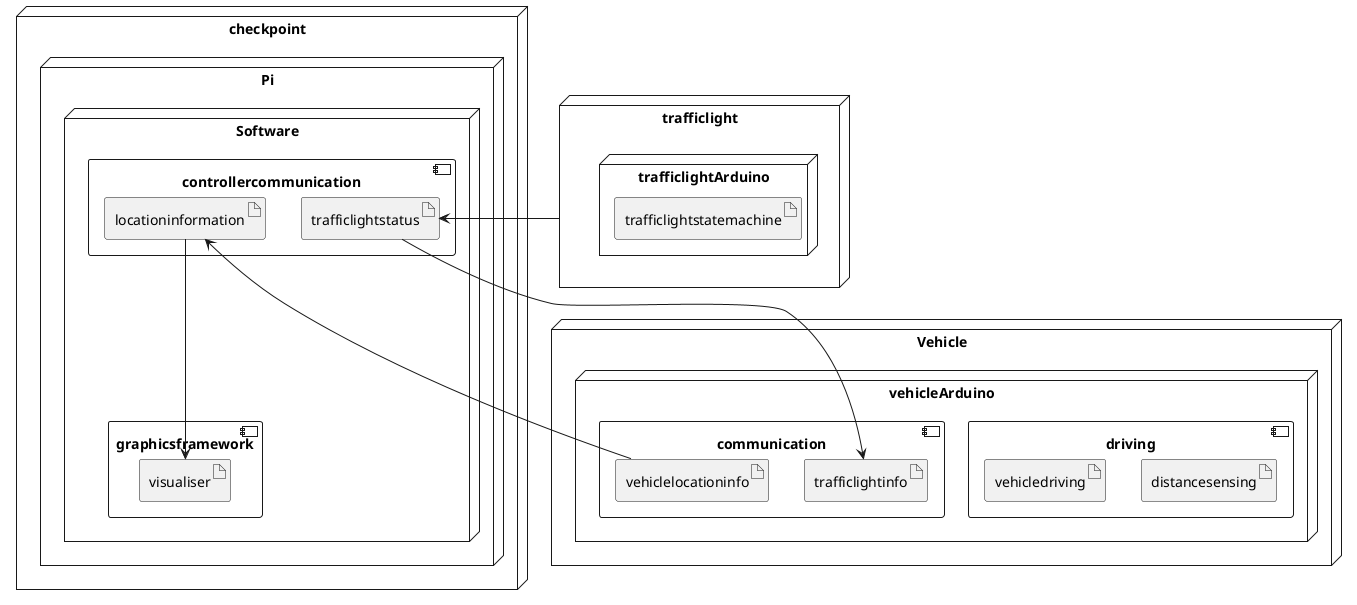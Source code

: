@startuml


node Vehicle {
	node vehicleArduino{
		component driving{
			artifact distancesensing 
			artifact vehicledriving 
		}
		component communication {
			artifact vehiclelocationinfo 
			artifact trafficlightinfo
		}
	} 
}

node checkpoint {
	node Pi {
		node Software{
		component controllercommunication {
			artifact trafficlightstatus
			artifact locationinformation
		}
		component graphicsframework{
			artifact visualiser
		}
		visualiser <-up- locationinformation
		}
	}
}

node trafficlight{
	node trafficlightArduino{
		artifact trafficlightstatemachine
	}
}

vehiclelocationinfo -up-> locationinformation
trafficlightstatus -> trafficlightinfo
trafficlight -right-> trafficlightstatus

@enduml
